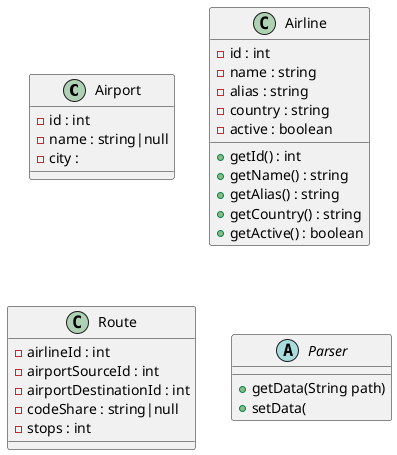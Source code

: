 @startuml
class Airport
{
    - id : int
    - name : string|null
    - city :

}

class Airline
{
    - id : int
    - name : string
    - alias : string
    - country : string
    - active : boolean
    + getId() : int
    + getName() : string
    + getAlias() : string
    + getCountry() : string
    + getActive() : boolean
}

class Route {
    - airlineId : int
    - airportSourceId : int
    - airportDestinationId : int
    - codeShare : string|null
    - stops : int

}

abstract class Parser{
    + getData(String path)
    + setData(
}
@enduml